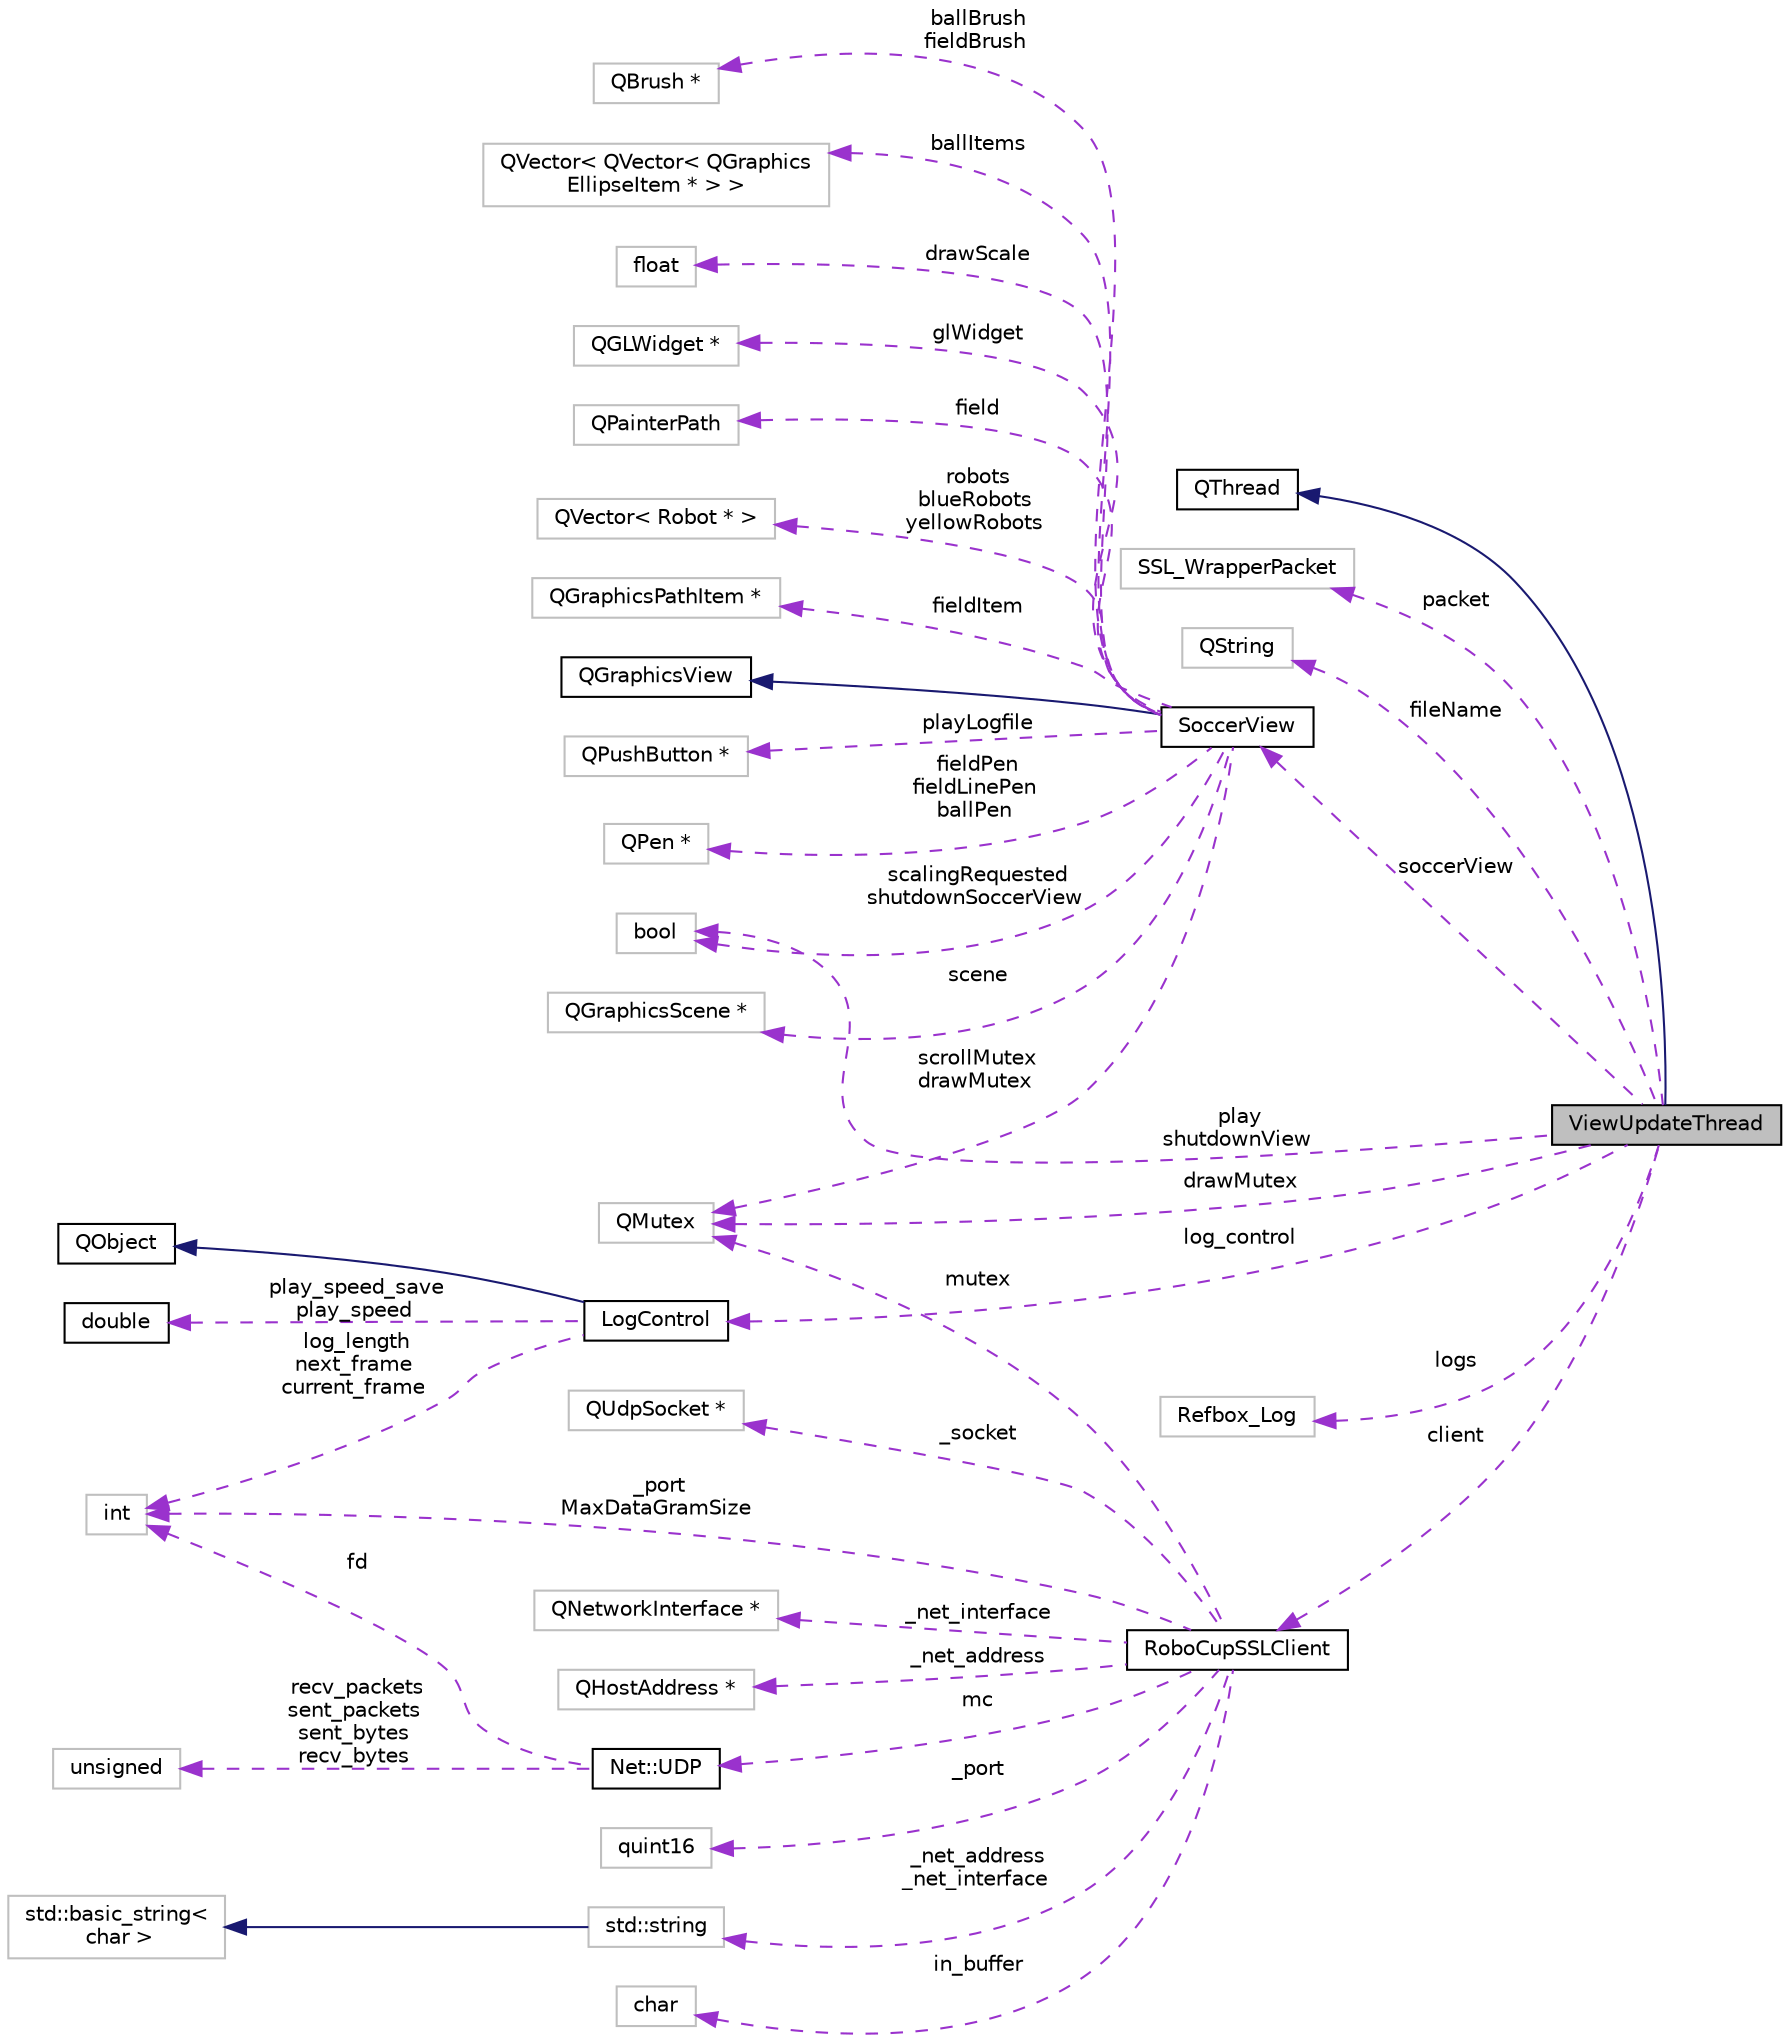 digraph "ViewUpdateThread"
{
 // INTERACTIVE_SVG=YES
  edge [fontname="Helvetica",fontsize="10",labelfontname="Helvetica",labelfontsize="10"];
  node [fontname="Helvetica",fontsize="10",shape=record];
  rankdir="LR";
  Node1 [label="ViewUpdateThread",height=0.2,width=0.4,color="black", fillcolor="grey75", style="filled", fontcolor="black"];
  Node2 -> Node1 [dir="back",color="midnightblue",fontsize="10",style="solid",fontname="Helvetica"];
  Node2 [label="QThread",height=0.2,width=0.4,color="black", fillcolor="white", style="filled",URL="$da/df5/class_q_thread.html"];
  Node3 -> Node1 [dir="back",color="darkorchid3",fontsize="10",style="dashed",label=" packet" ,fontname="Helvetica"];
  Node3 [label="SSL_WrapperPacket",height=0.2,width=0.4,color="grey75", fillcolor="white", style="filled"];
  Node4 -> Node1 [dir="back",color="darkorchid3",fontsize="10",style="dashed",label=" fileName" ,fontname="Helvetica"];
  Node4 [label="QString",height=0.2,width=0.4,color="grey75", fillcolor="white", style="filled"];
  Node5 -> Node1 [dir="back",color="darkorchid3",fontsize="10",style="dashed",label=" soccerView" ,fontname="Helvetica"];
  Node5 [label="SoccerView",height=0.2,width=0.4,color="black", fillcolor="white", style="filled",URL="$dd/d21/class_soccer_view.html"];
  Node6 -> Node5 [dir="back",color="midnightblue",fontsize="10",style="solid",fontname="Helvetica"];
  Node6 [label="QGraphicsView",height=0.2,width=0.4,color="black", fillcolor="white", style="filled",URL="$d9/ddd/class_q_graphics_view.html"];
  Node7 -> Node5 [dir="back",color="darkorchid3",fontsize="10",style="dashed",label=" playLogfile" ,fontname="Helvetica"];
  Node7 [label="QPushButton *",height=0.2,width=0.4,color="grey75", fillcolor="white", style="filled"];
  Node8 -> Node5 [dir="back",color="darkorchid3",fontsize="10",style="dashed",label=" fieldPen\nfieldLinePen\nballPen" ,fontname="Helvetica"];
  Node8 [label="QPen *",height=0.2,width=0.4,color="grey75", fillcolor="white", style="filled"];
  Node9 -> Node5 [dir="back",color="darkorchid3",fontsize="10",style="dashed",label=" scene" ,fontname="Helvetica"];
  Node9 [label="QGraphicsScene *",height=0.2,width=0.4,color="grey75", fillcolor="white", style="filled"];
  Node10 -> Node5 [dir="back",color="darkorchid3",fontsize="10",style="dashed",label=" ballBrush\nfieldBrush" ,fontname="Helvetica"];
  Node10 [label="QBrush *",height=0.2,width=0.4,color="grey75", fillcolor="white", style="filled"];
  Node11 -> Node5 [dir="back",color="darkorchid3",fontsize="10",style="dashed",label=" ballItems" ,fontname="Helvetica"];
  Node11 [label="QVector\< QVector\< QGraphics\lEllipseItem * \> \>",height=0.2,width=0.4,color="grey75", fillcolor="white", style="filled"];
  Node12 -> Node5 [dir="back",color="darkorchid3",fontsize="10",style="dashed",label=" drawScale" ,fontname="Helvetica"];
  Node12 [label="float",height=0.2,width=0.4,color="grey75", fillcolor="white", style="filled"];
  Node13 -> Node5 [dir="back",color="darkorchid3",fontsize="10",style="dashed",label=" glWidget" ,fontname="Helvetica"];
  Node13 [label="QGLWidget *",height=0.2,width=0.4,color="grey75", fillcolor="white", style="filled"];
  Node14 -> Node5 [dir="back",color="darkorchid3",fontsize="10",style="dashed",label=" field" ,fontname="Helvetica"];
  Node14 [label="QPainterPath",height=0.2,width=0.4,color="grey75", fillcolor="white", style="filled"];
  Node15 -> Node5 [dir="back",color="darkorchid3",fontsize="10",style="dashed",label=" scalingRequested\nshutdownSoccerView" ,fontname="Helvetica"];
  Node15 [label="bool",height=0.2,width=0.4,color="grey75", fillcolor="white", style="filled"];
  Node16 -> Node5 [dir="back",color="darkorchid3",fontsize="10",style="dashed",label=" scrollMutex\ndrawMutex" ,fontname="Helvetica"];
  Node16 [label="QMutex",height=0.2,width=0.4,color="grey75", fillcolor="white", style="filled"];
  Node17 -> Node5 [dir="back",color="darkorchid3",fontsize="10",style="dashed",label=" robots\nblueRobots\nyellowRobots" ,fontname="Helvetica"];
  Node17 [label="QVector\< Robot * \>",height=0.2,width=0.4,color="grey75", fillcolor="white", style="filled"];
  Node18 -> Node5 [dir="back",color="darkorchid3",fontsize="10",style="dashed",label=" fieldItem" ,fontname="Helvetica"];
  Node18 [label="QGraphicsPathItem *",height=0.2,width=0.4,color="grey75", fillcolor="white", style="filled"];
  Node19 -> Node1 [dir="back",color="darkorchid3",fontsize="10",style="dashed",label=" log_control" ,fontname="Helvetica"];
  Node19 [label="LogControl",height=0.2,width=0.4,color="black", fillcolor="white", style="filled",URL="$d5/d0b/class_log_control.html"];
  Node20 -> Node19 [dir="back",color="midnightblue",fontsize="10",style="solid",fontname="Helvetica"];
  Node20 [label="QObject",height=0.2,width=0.4,color="black", fillcolor="white", style="filled",URL="$dc/d4f/class_q_object.html"];
  Node21 -> Node19 [dir="back",color="darkorchid3",fontsize="10",style="dashed",label=" play_speed_save\nplay_speed" ,fontname="Helvetica"];
  Node21 [label="double",height=0.2,width=0.4,color="black", fillcolor="white", style="filled",URL="$df/de6/classdouble.html"];
  Node22 -> Node19 [dir="back",color="darkorchid3",fontsize="10",style="dashed",label=" log_length\nnext_frame\ncurrent_frame" ,fontname="Helvetica"];
  Node22 [label="int",height=0.2,width=0.4,color="grey75", fillcolor="white", style="filled"];
  Node23 -> Node1 [dir="back",color="darkorchid3",fontsize="10",style="dashed",label=" logs" ,fontname="Helvetica"];
  Node23 [label="Refbox_Log",height=0.2,width=0.4,color="grey75", fillcolor="white", style="filled"];
  Node24 -> Node1 [dir="back",color="darkorchid3",fontsize="10",style="dashed",label=" client" ,fontname="Helvetica"];
  Node24 [label="RoboCupSSLClient",height=0.2,width=0.4,color="black", fillcolor="white", style="filled",URL="$d2/d38/class_robo_cup_s_s_l_client.html"];
  Node25 -> Node24 [dir="back",color="darkorchid3",fontsize="10",style="dashed",label=" _port" ,fontname="Helvetica"];
  Node25 [label="quint16",height=0.2,width=0.4,color="grey75", fillcolor="white", style="filled"];
  Node26 -> Node24 [dir="back",color="darkorchid3",fontsize="10",style="dashed",label=" mc" ,fontname="Helvetica"];
  Node26 [label="Net::UDP",height=0.2,width=0.4,color="black", fillcolor="white", style="filled",URL="$de/d3b/class_net_1_1_u_d_p.html"];
  Node22 -> Node26 [dir="back",color="darkorchid3",fontsize="10",style="dashed",label=" fd" ,fontname="Helvetica"];
  Node27 -> Node26 [dir="back",color="darkorchid3",fontsize="10",style="dashed",label=" recv_packets\nsent_packets\nsent_bytes\nrecv_bytes" ,fontname="Helvetica"];
  Node27 [label="unsigned",height=0.2,width=0.4,color="grey75", fillcolor="white", style="filled"];
  Node28 -> Node24 [dir="back",color="darkorchid3",fontsize="10",style="dashed",label=" in_buffer" ,fontname="Helvetica"];
  Node28 [label="char",height=0.2,width=0.4,color="grey75", fillcolor="white", style="filled"];
  Node22 -> Node24 [dir="back",color="darkorchid3",fontsize="10",style="dashed",label=" _port\nMaxDataGramSize" ,fontname="Helvetica"];
  Node29 -> Node24 [dir="back",color="darkorchid3",fontsize="10",style="dashed",label=" _socket" ,fontname="Helvetica"];
  Node29 [label="QUdpSocket *",height=0.2,width=0.4,color="grey75", fillcolor="white", style="filled"];
  Node30 -> Node24 [dir="back",color="darkorchid3",fontsize="10",style="dashed",label=" _net_address\n_net_interface" ,fontname="Helvetica"];
  Node30 [label="std::string",height=0.2,width=0.4,color="grey75", fillcolor="white", style="filled",tooltip="STL class. "];
  Node31 -> Node30 [dir="back",color="midnightblue",fontsize="10",style="solid",fontname="Helvetica"];
  Node31 [label="std::basic_string\<\l char \>",height=0.2,width=0.4,color="grey75", fillcolor="white", style="filled",tooltip="STL class. "];
  Node32 -> Node24 [dir="back",color="darkorchid3",fontsize="10",style="dashed",label=" _net_interface" ,fontname="Helvetica"];
  Node32 [label="QNetworkInterface *",height=0.2,width=0.4,color="grey75", fillcolor="white", style="filled"];
  Node16 -> Node24 [dir="back",color="darkorchid3",fontsize="10",style="dashed",label=" mutex" ,fontname="Helvetica"];
  Node33 -> Node24 [dir="back",color="darkorchid3",fontsize="10",style="dashed",label=" _net_address" ,fontname="Helvetica"];
  Node33 [label="QHostAddress *",height=0.2,width=0.4,color="grey75", fillcolor="white", style="filled"];
  Node15 -> Node1 [dir="back",color="darkorchid3",fontsize="10",style="dashed",label=" play\nshutdownView" ,fontname="Helvetica"];
  Node16 -> Node1 [dir="back",color="darkorchid3",fontsize="10",style="dashed",label=" drawMutex" ,fontname="Helvetica"];
}
